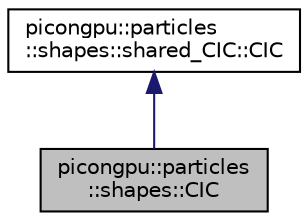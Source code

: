 digraph "picongpu::particles::shapes::CIC"
{
 // LATEX_PDF_SIZE
  edge [fontname="Helvetica",fontsize="10",labelfontname="Helvetica",labelfontsize="10"];
  node [fontname="Helvetica",fontsize="10",shape=record];
  Node1 [label="picongpu::particles\l::shapes::CIC",height=0.2,width=0.4,color="black", fillcolor="grey75", style="filled", fontcolor="black",tooltip=" "];
  Node2 -> Node1 [dir="back",color="midnightblue",fontsize="10",style="solid",fontname="Helvetica"];
  Node2 [label="picongpu::particles\l::shapes::shared_CIC::CIC",height=0.2,width=0.4,color="black", fillcolor="white", style="filled",URL="$structpicongpu_1_1particles_1_1shapes_1_1shared___c_i_c_1_1_c_i_c.html",tooltip=" "];
}
